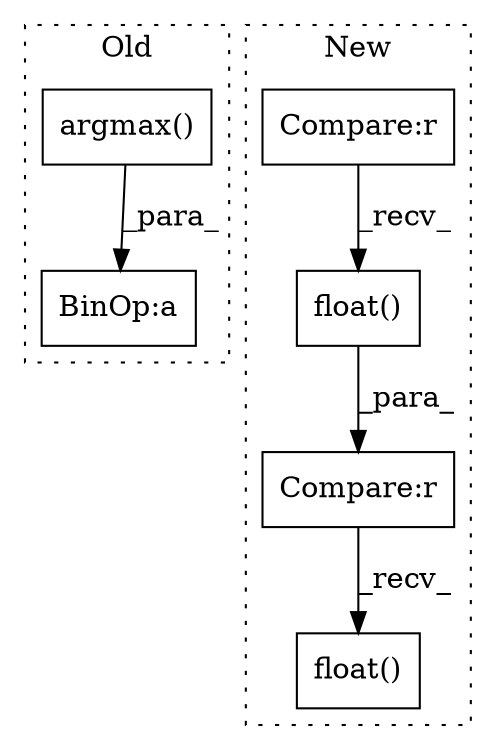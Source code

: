 digraph G {
subgraph cluster0 {
1 [label="argmax()" a="75" s="284,304" l="13,8" shape="box"];
5 [label="BinOp:a" a="82" s="343" l="1" shape="box"];
label = "Old";
style="dotted";
}
subgraph cluster1 {
2 [label="float()" a="75" s="367" l="57" shape="box"];
3 [label="Compare:r" a="40" s="367" l="49" shape="box"];
4 [label="float()" a="75" s="368" l="27" shape="box"];
6 [label="Compare:r" a="40" s="368" l="19" shape="box"];
label = "New";
style="dotted";
}
1 -> 5 [label="_para_"];
3 -> 2 [label="_recv_"];
4 -> 3 [label="_para_"];
6 -> 4 [label="_recv_"];
}